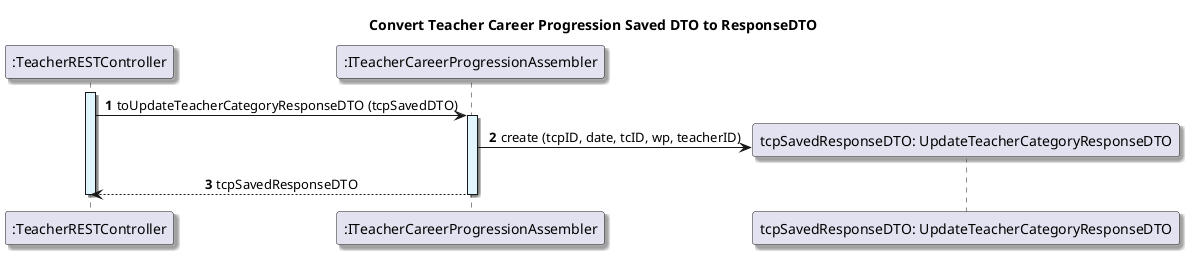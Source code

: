 @startuml

title Convert Teacher Career Progression Saved DTO to ResponseDTO

autonumber
skinparam {
  ActivityPadding 2
  ActivityMargin 2
  BoxPadding 2
}
skinparam defaultTextAlignment center
skinparam shadowing true

participant ":TeacherRESTController" as Controller
participant ":ITeacherCareerProgressionAssembler" as tcpAssembler
activate Controller #E1F5FE
Controller -> tcpAssembler: toUpdateTeacherCategoryResponseDTO (tcpSavedDTO)
activate tcpAssembler #E1F5FE

create "tcpSavedResponseDTO: UpdateTeacherCategoryResponseDTO"
tcpAssembler -> "tcpSavedResponseDTO: UpdateTeacherCategoryResponseDTO": create (tcpID, date, tcID, wp, teacherID)

tcpAssembler --> Controller: tcpSavedResponseDTO
deactivate tcpAssembler
deactivate Controller

@enduml